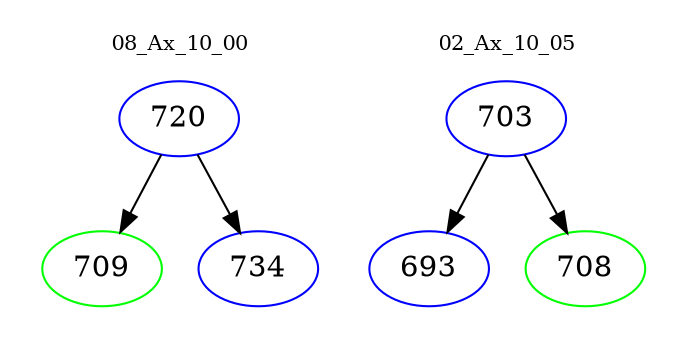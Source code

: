 digraph{
subgraph cluster_0 {
color = white
label = "08_Ax_10_00";
fontsize=10;
T0_720 [label="720", color="blue"]
T0_720 -> T0_709 [color="black"]
T0_709 [label="709", color="green"]
T0_720 -> T0_734 [color="black"]
T0_734 [label="734", color="blue"]
}
subgraph cluster_1 {
color = white
label = "02_Ax_10_05";
fontsize=10;
T1_703 [label="703", color="blue"]
T1_703 -> T1_693 [color="black"]
T1_693 [label="693", color="blue"]
T1_703 -> T1_708 [color="black"]
T1_708 [label="708", color="green"]
}
}
